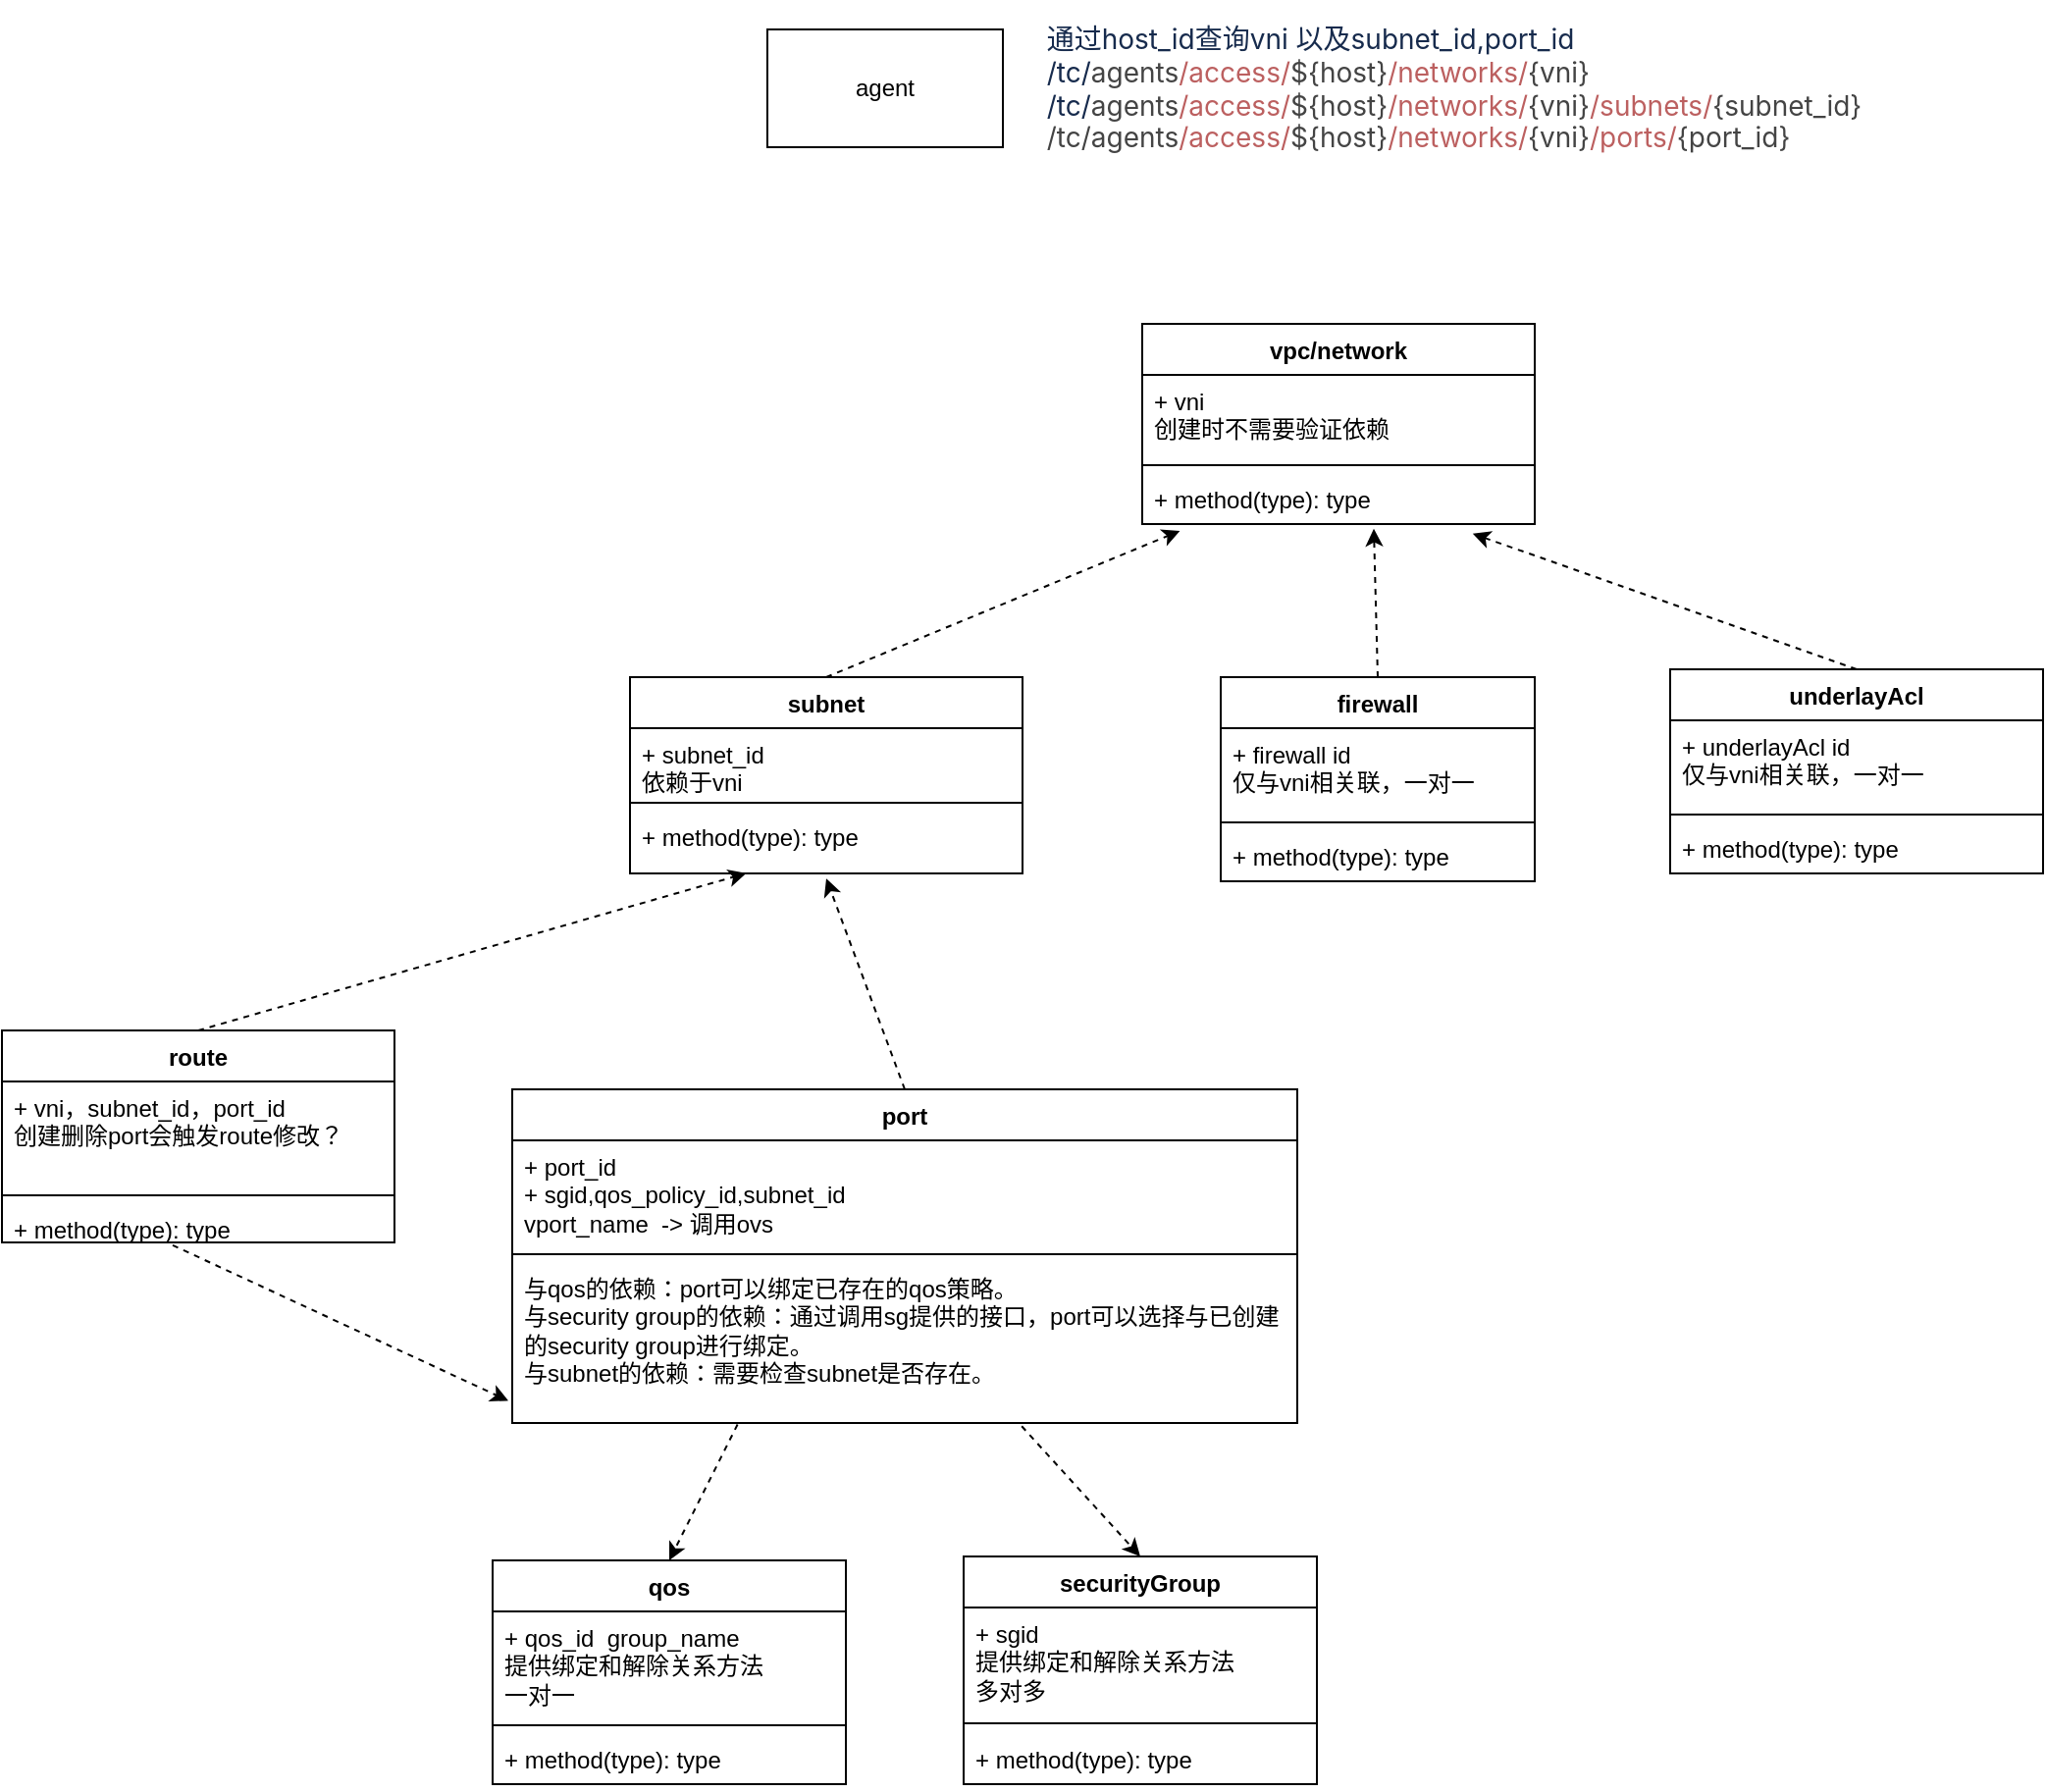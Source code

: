 <mxfile version="22.1.16" type="github">
  <diagram name="第 1 页" id="Pc2Y3xLQnUcVP0rlBtkb">
    <mxGraphModel dx="2058" dy="705" grid="1" gridSize="10" guides="1" tooltips="1" connect="1" arrows="1" fold="1" page="1" pageScale="1" pageWidth="827" pageHeight="1169" math="0" shadow="0">
      <root>
        <mxCell id="0" />
        <mxCell id="1" parent="0" />
        <mxCell id="l93nlvmvGtReNhgtbC6s-1" value="agent" style="rounded=0;whiteSpace=wrap;html=1;" parent="1" vertex="1">
          <mxGeometry x="160" y="20" width="120" height="60" as="geometry" />
        </mxCell>
        <mxCell id="l93nlvmvGtReNhgtbC6s-2" value="&lt;p style=&quot;margin: 0px; padding: 0px; color: rgb(23, 43, 77); font-family: -apple-system, BlinkMacSystemFont, &amp;quot;Segoe UI&amp;quot;, Roboto, Oxygen, Ubuntu, &amp;quot;Fira Sans&amp;quot;, &amp;quot;Droid Sans&amp;quot;, &amp;quot;Helvetica Neue&amp;quot;, sans-serif; font-size: 14px; text-align: left; background-color: rgb(255, 255, 255);&quot;&gt;通过host_id查询vni 以及subnet_id,port_id&lt;/p&gt;&lt;p style=&quot;margin: 0px; padding: 0px; color: rgb(23, 43, 77); font-family: -apple-system, BlinkMacSystemFont, &amp;quot;Segoe UI&amp;quot;, Roboto, Oxygen, Ubuntu, &amp;quot;Fira Sans&amp;quot;, &amp;quot;Droid Sans&amp;quot;, &amp;quot;Helvetica Neue&amp;quot;, sans-serif; font-size: 14px; text-align: left; background-color: rgb(255, 255, 255);&quot;&gt;/tc/&lt;span style=&quot;color: rgb(68, 68, 68);&quot;&gt;agents&lt;/span&gt;&lt;span style=&quot;color: rgb(188, 96, 96);&quot; class=&quot;hljs-regexp&quot;&gt;/access/&lt;/span&gt;&lt;span style=&quot;color: rgb(68, 68, 68);&quot;&gt;${host}&lt;/span&gt;&lt;span style=&quot;color: rgb(188, 96, 96);&quot; class=&quot;hljs-regexp&quot;&gt;/networks/&lt;/span&gt;&lt;span style=&quot;color: rgb(68, 68, 68);&quot;&gt;{vni}&lt;/span&gt;&lt;/p&gt;&lt;p style=&quot;margin: 0px; padding: 0px; color: rgb(23, 43, 77); font-family: -apple-system, BlinkMacSystemFont, &amp;quot;Segoe UI&amp;quot;, Roboto, Oxygen, Ubuntu, &amp;quot;Fira Sans&amp;quot;, &amp;quot;Droid Sans&amp;quot;, &amp;quot;Helvetica Neue&amp;quot;, sans-serif; font-size: 14px; text-align: left; background-color: rgb(255, 255, 255);&quot;&gt;/tc/&lt;span style=&quot;border-color: var(--border-color); color: rgb(68, 68, 68);&quot;&gt;agents&lt;/span&gt;&lt;span style=&quot;border-color: var(--border-color); color: rgb(188, 96, 96);&quot; class=&quot;hljs-regexp&quot;&gt;/access/&lt;/span&gt;&lt;span style=&quot;border-color: var(--border-color); color: rgb(68, 68, 68);&quot;&gt;${host}&lt;/span&gt;&lt;span style=&quot;border-color: var(--border-color); color: rgb(188, 96, 96);&quot; class=&quot;hljs-regexp&quot;&gt;/networks/&lt;/span&gt;&lt;span style=&quot;border-color: var(--border-color); color: rgb(68, 68, 68);&quot;&gt;{vni}&lt;/span&gt;&lt;span style=&quot;border-color: var(--border-color); color: rgb(188, 96, 96);&quot; class=&quot;hljs-regexp&quot;&gt;/subnets/&lt;/span&gt;&lt;span style=&quot;border-color: var(--border-color); color: rgb(68, 68, 68);&quot;&gt;{subnet_id}&lt;/span&gt;&lt;span style=&quot;color: rgb(68, 68, 68);&quot;&gt;&lt;br&gt;&lt;/span&gt;&lt;/p&gt;&lt;p style=&quot;margin: 0px; padding: 0px; color: rgb(23, 43, 77); font-family: -apple-system, BlinkMacSystemFont, &amp;quot;Segoe UI&amp;quot;, Roboto, Oxygen, Ubuntu, &amp;quot;Fira Sans&amp;quot;, &amp;quot;Droid Sans&amp;quot;, &amp;quot;Helvetica Neue&amp;quot;, sans-serif; font-size: 14px; text-align: left; background-color: rgb(255, 255, 255);&quot;&gt;&lt;span style=&quot;border-color: var(--border-color); color: rgb(68, 68, 68);&quot;&gt;/tc/&lt;span style=&quot;border-color: var(--border-color);&quot;&gt;agents&lt;/span&gt;&lt;span style=&quot;border-color: var(--border-color); color: rgb(188, 96, 96);&quot; class=&quot;hljs-regexp&quot;&gt;/access/&lt;/span&gt;&lt;span style=&quot;border-color: var(--border-color);&quot;&gt;${host}&lt;/span&gt;&lt;span style=&quot;border-color: var(--border-color); color: rgb(188, 96, 96);&quot; class=&quot;hljs-regexp&quot;&gt;/networks/&lt;/span&gt;&lt;span style=&quot;border-color: var(--border-color);&quot;&gt;{vni}&lt;/span&gt;&lt;span style=&quot;border-color: var(--border-color); color: rgb(188, 96, 96);&quot; class=&quot;hljs-regexp&quot;&gt;/ports/&lt;/span&gt;&lt;span style=&quot;border-color: var(--border-color);&quot;&gt;{port_id}&lt;/span&gt;&lt;/span&gt;&lt;/p&gt;" style="text;html=1;strokeColor=none;fillColor=none;align=center;verticalAlign=middle;whiteSpace=wrap;rounded=0;" parent="1" vertex="1">
          <mxGeometry x="310" y="5" width="400" height="90" as="geometry" />
        </mxCell>
        <mxCell id="l93nlvmvGtReNhgtbC6s-5" value="" style="endArrow=classic;html=1;rounded=0;entryX=0.096;entryY=1.133;entryDx=0;entryDy=0;entryPerimeter=0;dashed=1;exitX=0.5;exitY=0;exitDx=0;exitDy=0;" parent="1" source="l93nlvmvGtReNhgtbC6s-17" target="l93nlvmvGtReNhgtbC6s-16" edge="1">
          <mxGeometry width="50" height="50" relative="1" as="geometry">
            <mxPoint x="111" y="330" as="sourcePoint" />
            <mxPoint x="193.68" y="270.24" as="targetPoint" />
          </mxGeometry>
        </mxCell>
        <mxCell id="l93nlvmvGtReNhgtbC6s-13" value="vpc/network" style="swimlane;fontStyle=1;align=center;verticalAlign=top;childLayout=stackLayout;horizontal=1;startSize=26;horizontalStack=0;resizeParent=1;resizeParentMax=0;resizeLast=0;collapsible=1;marginBottom=0;whiteSpace=wrap;html=1;" parent="1" vertex="1">
          <mxGeometry x="351" y="170" width="200" height="102" as="geometry" />
        </mxCell>
        <mxCell id="l93nlvmvGtReNhgtbC6s-14" value="+ vni&lt;br&gt;创建时不需要验证依赖" style="text;strokeColor=none;fillColor=none;align=left;verticalAlign=top;spacingLeft=4;spacingRight=4;overflow=hidden;rotatable=0;points=[[0,0.5],[1,0.5]];portConstraint=eastwest;whiteSpace=wrap;html=1;" parent="l93nlvmvGtReNhgtbC6s-13" vertex="1">
          <mxGeometry y="26" width="200" height="42" as="geometry" />
        </mxCell>
        <mxCell id="l93nlvmvGtReNhgtbC6s-15" value="" style="line;strokeWidth=1;fillColor=none;align=left;verticalAlign=middle;spacingTop=-1;spacingLeft=3;spacingRight=3;rotatable=0;labelPosition=right;points=[];portConstraint=eastwest;strokeColor=inherit;" parent="l93nlvmvGtReNhgtbC6s-13" vertex="1">
          <mxGeometry y="68" width="200" height="8" as="geometry" />
        </mxCell>
        <mxCell id="l93nlvmvGtReNhgtbC6s-16" value="+ method(type): type" style="text;strokeColor=none;fillColor=none;align=left;verticalAlign=top;spacingLeft=4;spacingRight=4;overflow=hidden;rotatable=0;points=[[0,0.5],[1,0.5]];portConstraint=eastwest;whiteSpace=wrap;html=1;" parent="l93nlvmvGtReNhgtbC6s-13" vertex="1">
          <mxGeometry y="76" width="200" height="26" as="geometry" />
        </mxCell>
        <mxCell id="l93nlvmvGtReNhgtbC6s-17" value="subnet" style="swimlane;fontStyle=1;align=center;verticalAlign=top;childLayout=stackLayout;horizontal=1;startSize=26;horizontalStack=0;resizeParent=1;resizeParentMax=0;resizeLast=0;collapsible=1;marginBottom=0;whiteSpace=wrap;html=1;" parent="1" vertex="1">
          <mxGeometry x="90" y="350" width="200" height="100" as="geometry" />
        </mxCell>
        <mxCell id="l93nlvmvGtReNhgtbC6s-18" value="+ subnet_id&lt;br&gt;依赖于vni" style="text;strokeColor=none;fillColor=none;align=left;verticalAlign=top;spacingLeft=4;spacingRight=4;overflow=hidden;rotatable=0;points=[[0,0.5],[1,0.5]];portConstraint=eastwest;whiteSpace=wrap;html=1;" parent="l93nlvmvGtReNhgtbC6s-17" vertex="1">
          <mxGeometry y="26" width="200" height="34" as="geometry" />
        </mxCell>
        <mxCell id="l93nlvmvGtReNhgtbC6s-19" value="" style="line;strokeWidth=1;fillColor=none;align=left;verticalAlign=middle;spacingTop=-1;spacingLeft=3;spacingRight=3;rotatable=0;labelPosition=right;points=[];portConstraint=eastwest;strokeColor=inherit;" parent="l93nlvmvGtReNhgtbC6s-17" vertex="1">
          <mxGeometry y="60" width="200" height="8" as="geometry" />
        </mxCell>
        <mxCell id="l93nlvmvGtReNhgtbC6s-20" value="+ method(type): type" style="text;strokeColor=none;fillColor=none;align=left;verticalAlign=top;spacingLeft=4;spacingRight=4;overflow=hidden;rotatable=0;points=[[0,0.5],[1,0.5]];portConstraint=eastwest;whiteSpace=wrap;html=1;" parent="l93nlvmvGtReNhgtbC6s-17" vertex="1">
          <mxGeometry y="68" width="200" height="32" as="geometry" />
        </mxCell>
        <mxCell id="l93nlvmvGtReNhgtbC6s-22" value="port" style="swimlane;fontStyle=1;align=center;verticalAlign=top;childLayout=stackLayout;horizontal=1;startSize=26;horizontalStack=0;resizeParent=1;resizeParentMax=0;resizeLast=0;collapsible=1;marginBottom=0;whiteSpace=wrap;html=1;" parent="1" vertex="1">
          <mxGeometry x="30" y="560" width="400" height="170" as="geometry" />
        </mxCell>
        <mxCell id="l93nlvmvGtReNhgtbC6s-23" value="+ port_id&lt;br&gt;+ sgid,qos_policy_id,subnet_id&lt;br&gt;vport_name&amp;nbsp; -&amp;gt; 调用ovs" style="text;strokeColor=none;fillColor=none;align=left;verticalAlign=top;spacingLeft=4;spacingRight=4;overflow=hidden;rotatable=0;points=[[0,0.5],[1,0.5]];portConstraint=eastwest;whiteSpace=wrap;html=1;" parent="l93nlvmvGtReNhgtbC6s-22" vertex="1">
          <mxGeometry y="26" width="400" height="54" as="geometry" />
        </mxCell>
        <mxCell id="l93nlvmvGtReNhgtbC6s-24" value="" style="line;strokeWidth=1;fillColor=none;align=left;verticalAlign=middle;spacingTop=-1;spacingLeft=3;spacingRight=3;rotatable=0;labelPosition=right;points=[];portConstraint=eastwest;strokeColor=inherit;" parent="l93nlvmvGtReNhgtbC6s-22" vertex="1">
          <mxGeometry y="80" width="400" height="8" as="geometry" />
        </mxCell>
        <mxCell id="l93nlvmvGtReNhgtbC6s-25" value="与qos的依赖：port可以绑定已存在的qos策略。&lt;br&gt;与security group的依赖：通过调用sg提供的接口，port可以选择与已创建的security group进行绑定。&lt;br&gt;与subnet的依赖：需要检查subnet是否存在。" style="text;strokeColor=none;fillColor=none;align=left;verticalAlign=top;spacingLeft=4;spacingRight=4;overflow=hidden;rotatable=0;points=[[0,0.5],[1,0.5]];portConstraint=eastwest;whiteSpace=wrap;html=1;" parent="l93nlvmvGtReNhgtbC6s-22" vertex="1">
          <mxGeometry y="88" width="400" height="82" as="geometry" />
        </mxCell>
        <mxCell id="l93nlvmvGtReNhgtbC6s-26" value="" style="endArrow=classic;html=1;rounded=0;dashed=1;exitX=0.5;exitY=0;exitDx=0;exitDy=0;entryX=0.5;entryY=1.081;entryDx=0;entryDy=0;entryPerimeter=0;" parent="1" source="l93nlvmvGtReNhgtbC6s-22" edge="1" target="l93nlvmvGtReNhgtbC6s-20">
          <mxGeometry width="50" height="50" relative="1" as="geometry">
            <mxPoint x="121" y="340" as="sourcePoint" />
            <mxPoint x="255" y="420" as="targetPoint" />
          </mxGeometry>
        </mxCell>
        <mxCell id="l93nlvmvGtReNhgtbC6s-27" value="qos" style="swimlane;fontStyle=1;align=center;verticalAlign=top;childLayout=stackLayout;horizontal=1;startSize=26;horizontalStack=0;resizeParent=1;resizeParentMax=0;resizeLast=0;collapsible=1;marginBottom=0;whiteSpace=wrap;html=1;" parent="1" vertex="1">
          <mxGeometry x="20" y="800" width="180" height="114" as="geometry" />
        </mxCell>
        <mxCell id="l93nlvmvGtReNhgtbC6s-28" value="+ qos_id&amp;nbsp; group_name&lt;br&gt;提供绑定和解除关系方法&lt;br&gt;一对一" style="text;strokeColor=none;fillColor=none;align=left;verticalAlign=top;spacingLeft=4;spacingRight=4;overflow=hidden;rotatable=0;points=[[0,0.5],[1,0.5]];portConstraint=eastwest;whiteSpace=wrap;html=1;" parent="l93nlvmvGtReNhgtbC6s-27" vertex="1">
          <mxGeometry y="26" width="180" height="54" as="geometry" />
        </mxCell>
        <mxCell id="l93nlvmvGtReNhgtbC6s-29" value="" style="line;strokeWidth=1;fillColor=none;align=left;verticalAlign=middle;spacingTop=-1;spacingLeft=3;spacingRight=3;rotatable=0;labelPosition=right;points=[];portConstraint=eastwest;strokeColor=inherit;" parent="l93nlvmvGtReNhgtbC6s-27" vertex="1">
          <mxGeometry y="80" width="180" height="8" as="geometry" />
        </mxCell>
        <mxCell id="l93nlvmvGtReNhgtbC6s-30" value="+ method(type): type" style="text;strokeColor=none;fillColor=none;align=left;verticalAlign=top;spacingLeft=4;spacingRight=4;overflow=hidden;rotatable=0;points=[[0,0.5],[1,0.5]];portConstraint=eastwest;whiteSpace=wrap;html=1;" parent="l93nlvmvGtReNhgtbC6s-27" vertex="1">
          <mxGeometry y="88" width="180" height="26" as="geometry" />
        </mxCell>
        <mxCell id="l93nlvmvGtReNhgtbC6s-32" value="securityGroup" style="swimlane;fontStyle=1;align=center;verticalAlign=top;childLayout=stackLayout;horizontal=1;startSize=26;horizontalStack=0;resizeParent=1;resizeParentMax=0;resizeLast=0;collapsible=1;marginBottom=0;whiteSpace=wrap;html=1;" parent="1" vertex="1">
          <mxGeometry x="260" y="798" width="180" height="116" as="geometry" />
        </mxCell>
        <mxCell id="l93nlvmvGtReNhgtbC6s-33" value="+ sgid&lt;br&gt;提供绑定和解除关系方法&lt;br&gt;多对多" style="text;strokeColor=none;fillColor=none;align=left;verticalAlign=top;spacingLeft=4;spacingRight=4;overflow=hidden;rotatable=0;points=[[0,0.5],[1,0.5]];portConstraint=eastwest;whiteSpace=wrap;html=1;" parent="l93nlvmvGtReNhgtbC6s-32" vertex="1">
          <mxGeometry y="26" width="180" height="54" as="geometry" />
        </mxCell>
        <mxCell id="l93nlvmvGtReNhgtbC6s-34" value="" style="line;strokeWidth=1;fillColor=none;align=left;verticalAlign=middle;spacingTop=-1;spacingLeft=3;spacingRight=3;rotatable=0;labelPosition=right;points=[];portConstraint=eastwest;strokeColor=inherit;" parent="l93nlvmvGtReNhgtbC6s-32" vertex="1">
          <mxGeometry y="80" width="180" height="10" as="geometry" />
        </mxCell>
        <mxCell id="l93nlvmvGtReNhgtbC6s-35" value="+ method(type): type" style="text;strokeColor=none;fillColor=none;align=left;verticalAlign=top;spacingLeft=4;spacingRight=4;overflow=hidden;rotatable=0;points=[[0,0.5],[1,0.5]];portConstraint=eastwest;whiteSpace=wrap;html=1;" parent="l93nlvmvGtReNhgtbC6s-32" vertex="1">
          <mxGeometry y="90" width="180" height="26" as="geometry" />
        </mxCell>
        <mxCell id="l93nlvmvGtReNhgtbC6s-37" value="route" style="swimlane;fontStyle=1;align=center;verticalAlign=top;childLayout=stackLayout;horizontal=1;startSize=26;horizontalStack=0;resizeParent=1;resizeParentMax=0;resizeLast=0;collapsible=1;marginBottom=0;whiteSpace=wrap;html=1;" parent="1" vertex="1">
          <mxGeometry x="-230" y="530" width="200" height="108" as="geometry" />
        </mxCell>
        <mxCell id="l93nlvmvGtReNhgtbC6s-38" value="+ vni，subnet_id，port_id&lt;br&gt;创建删除port会触发route修改？" style="text;strokeColor=none;fillColor=none;align=left;verticalAlign=top;spacingLeft=4;spacingRight=4;overflow=hidden;rotatable=0;points=[[0,0.5],[1,0.5]];portConstraint=eastwest;whiteSpace=wrap;html=1;" parent="l93nlvmvGtReNhgtbC6s-37" vertex="1">
          <mxGeometry y="26" width="200" height="54" as="geometry" />
        </mxCell>
        <mxCell id="l93nlvmvGtReNhgtbC6s-39" value="" style="line;strokeWidth=1;fillColor=none;align=left;verticalAlign=middle;spacingTop=-1;spacingLeft=3;spacingRight=3;rotatable=0;labelPosition=right;points=[];portConstraint=eastwest;strokeColor=inherit;" parent="l93nlvmvGtReNhgtbC6s-37" vertex="1">
          <mxGeometry y="80" width="200" height="8" as="geometry" />
        </mxCell>
        <mxCell id="l93nlvmvGtReNhgtbC6s-40" value="+ method(type): type" style="text;strokeColor=none;fillColor=none;align=left;verticalAlign=top;spacingLeft=4;spacingRight=4;overflow=hidden;rotatable=0;points=[[0,0.5],[1,0.5]];portConstraint=eastwest;whiteSpace=wrap;html=1;" parent="l93nlvmvGtReNhgtbC6s-37" vertex="1">
          <mxGeometry y="88" width="200" height="20" as="geometry" />
        </mxCell>
        <mxCell id="l93nlvmvGtReNhgtbC6s-41" value="" style="endArrow=classic;html=1;rounded=0;dashed=1;exitX=0.5;exitY=0;exitDx=0;exitDy=0;entryX=0.296;entryY=0.998;entryDx=0;entryDy=0;entryPerimeter=0;" parent="1" source="l93nlvmvGtReNhgtbC6s-37" target="l93nlvmvGtReNhgtbC6s-20" edge="1">
          <mxGeometry width="50" height="50" relative="1" as="geometry">
            <mxPoint x="321" y="642" as="sourcePoint" />
            <mxPoint x="357" y="449" as="targetPoint" />
          </mxGeometry>
        </mxCell>
        <mxCell id="l93nlvmvGtReNhgtbC6s-42" value="" style="endArrow=classic;html=1;rounded=0;dashed=1;exitX=0.435;exitY=1.071;exitDx=0;exitDy=0;exitPerimeter=0;entryX=-0.005;entryY=0.862;entryDx=0;entryDy=0;entryPerimeter=0;" parent="1" source="l93nlvmvGtReNhgtbC6s-40" target="l93nlvmvGtReNhgtbC6s-25" edge="1">
          <mxGeometry width="50" height="50" relative="1" as="geometry">
            <mxPoint x="-70.32" y="669.996" as="sourcePoint" />
            <mxPoint x="70" y="679.147" as="targetPoint" />
          </mxGeometry>
        </mxCell>
        <mxCell id="l93nlvmvGtReNhgtbC6s-43" value="firewall" style="swimlane;fontStyle=1;align=center;verticalAlign=top;childLayout=stackLayout;horizontal=1;startSize=26;horizontalStack=0;resizeParent=1;resizeParentMax=0;resizeLast=0;collapsible=1;marginBottom=0;whiteSpace=wrap;html=1;" parent="1" vertex="1">
          <mxGeometry x="391" y="350" width="160" height="104" as="geometry" />
        </mxCell>
        <mxCell id="l93nlvmvGtReNhgtbC6s-44" value="+ firewall id&lt;br&gt;仅与vni相关联，一对一" style="text;strokeColor=none;fillColor=none;align=left;verticalAlign=top;spacingLeft=4;spacingRight=4;overflow=hidden;rotatable=0;points=[[0,0.5],[1,0.5]];portConstraint=eastwest;whiteSpace=wrap;html=1;" parent="l93nlvmvGtReNhgtbC6s-43" vertex="1">
          <mxGeometry y="26" width="160" height="44" as="geometry" />
        </mxCell>
        <mxCell id="l93nlvmvGtReNhgtbC6s-45" value="" style="line;strokeWidth=1;fillColor=none;align=left;verticalAlign=middle;spacingTop=-1;spacingLeft=3;spacingRight=3;rotatable=0;labelPosition=right;points=[];portConstraint=eastwest;strokeColor=inherit;" parent="l93nlvmvGtReNhgtbC6s-43" vertex="1">
          <mxGeometry y="70" width="160" height="8" as="geometry" />
        </mxCell>
        <mxCell id="l93nlvmvGtReNhgtbC6s-46" value="+ method(type): type" style="text;strokeColor=none;fillColor=none;align=left;verticalAlign=top;spacingLeft=4;spacingRight=4;overflow=hidden;rotatable=0;points=[[0,0.5],[1,0.5]];portConstraint=eastwest;whiteSpace=wrap;html=1;" parent="l93nlvmvGtReNhgtbC6s-43" vertex="1">
          <mxGeometry y="78" width="160" height="26" as="geometry" />
        </mxCell>
        <mxCell id="l93nlvmvGtReNhgtbC6s-47" value="" style="endArrow=classic;html=1;rounded=0;entryX=0.59;entryY=1.09;entryDx=0;entryDy=0;dashed=1;exitX=0.5;exitY=0;exitDx=0;exitDy=0;entryPerimeter=0;" parent="1" source="l93nlvmvGtReNhgtbC6s-43" target="l93nlvmvGtReNhgtbC6s-16" edge="1">
          <mxGeometry width="50" height="50" relative="1" as="geometry">
            <mxPoint x="381" y="340" as="sourcePoint" />
            <mxPoint x="333" y="300" as="targetPoint" />
          </mxGeometry>
        </mxCell>
        <mxCell id="l93nlvmvGtReNhgtbC6s-48" value="underlayAcl&lt;br&gt;" style="swimlane;fontStyle=1;align=center;verticalAlign=top;childLayout=stackLayout;horizontal=1;startSize=26;horizontalStack=0;resizeParent=1;resizeParentMax=0;resizeLast=0;collapsible=1;marginBottom=0;whiteSpace=wrap;html=1;" parent="1" vertex="1">
          <mxGeometry x="620" y="346" width="190" height="104" as="geometry" />
        </mxCell>
        <mxCell id="l93nlvmvGtReNhgtbC6s-49" value="+ underlayAcl id&lt;br&gt;仅与vni相关联，一对一" style="text;strokeColor=none;fillColor=none;align=left;verticalAlign=top;spacingLeft=4;spacingRight=4;overflow=hidden;rotatable=0;points=[[0,0.5],[1,0.5]];portConstraint=eastwest;whiteSpace=wrap;html=1;" parent="l93nlvmvGtReNhgtbC6s-48" vertex="1">
          <mxGeometry y="26" width="190" height="44" as="geometry" />
        </mxCell>
        <mxCell id="l93nlvmvGtReNhgtbC6s-50" value="" style="line;strokeWidth=1;fillColor=none;align=left;verticalAlign=middle;spacingTop=-1;spacingLeft=3;spacingRight=3;rotatable=0;labelPosition=right;points=[];portConstraint=eastwest;strokeColor=inherit;" parent="l93nlvmvGtReNhgtbC6s-48" vertex="1">
          <mxGeometry y="70" width="190" height="8" as="geometry" />
        </mxCell>
        <mxCell id="l93nlvmvGtReNhgtbC6s-51" value="+ method(type): type" style="text;strokeColor=none;fillColor=none;align=left;verticalAlign=top;spacingLeft=4;spacingRight=4;overflow=hidden;rotatable=0;points=[[0,0.5],[1,0.5]];portConstraint=eastwest;whiteSpace=wrap;html=1;" parent="l93nlvmvGtReNhgtbC6s-48" vertex="1">
          <mxGeometry y="78" width="190" height="26" as="geometry" />
        </mxCell>
        <mxCell id="l93nlvmvGtReNhgtbC6s-52" value="" style="endArrow=classic;html=1;rounded=0;entryX=0.842;entryY=1.188;entryDx=0;entryDy=0;dashed=1;exitX=0.5;exitY=0;exitDx=0;exitDy=0;entryPerimeter=0;" parent="1" target="l93nlvmvGtReNhgtbC6s-16" edge="1" source="l93nlvmvGtReNhgtbC6s-48">
          <mxGeometry width="50" height="50" relative="1" as="geometry">
            <mxPoint x="721" y="380" as="sourcePoint" />
            <mxPoint x="365" y="283" as="targetPoint" />
          </mxGeometry>
        </mxCell>
        <mxCell id="l93nlvmvGtReNhgtbC6s-36" value="" style="endArrow=classic;html=1;rounded=0;dashed=1;exitX=0.649;exitY=1.02;exitDx=0;exitDy=0;entryX=0.5;entryY=0;entryDx=0;entryDy=0;exitPerimeter=0;" parent="1" source="l93nlvmvGtReNhgtbC6s-25" target="l93nlvmvGtReNhgtbC6s-32" edge="1">
          <mxGeometry width="50" height="50" relative="1" as="geometry">
            <mxPoint x="391" y="420" as="sourcePoint" />
            <mxPoint x="291" y="470" as="targetPoint" />
            <Array as="points" />
          </mxGeometry>
        </mxCell>
        <mxCell id="dFot2MCFUsPjb1elVUBk-2" value="" style="endArrow=classic;html=1;rounded=0;dashed=1;exitX=0.287;exitY=1.009;exitDx=0;exitDy=0;entryX=0.5;entryY=0;entryDx=0;entryDy=0;exitPerimeter=0;" edge="1" parent="1" source="l93nlvmvGtReNhgtbC6s-25" target="l93nlvmvGtReNhgtbC6s-27">
          <mxGeometry width="50" height="50" relative="1" as="geometry">
            <mxPoint x="230" y="750" as="sourcePoint" />
            <mxPoint x="310" y="807" as="targetPoint" />
            <Array as="points" />
          </mxGeometry>
        </mxCell>
      </root>
    </mxGraphModel>
  </diagram>
</mxfile>
